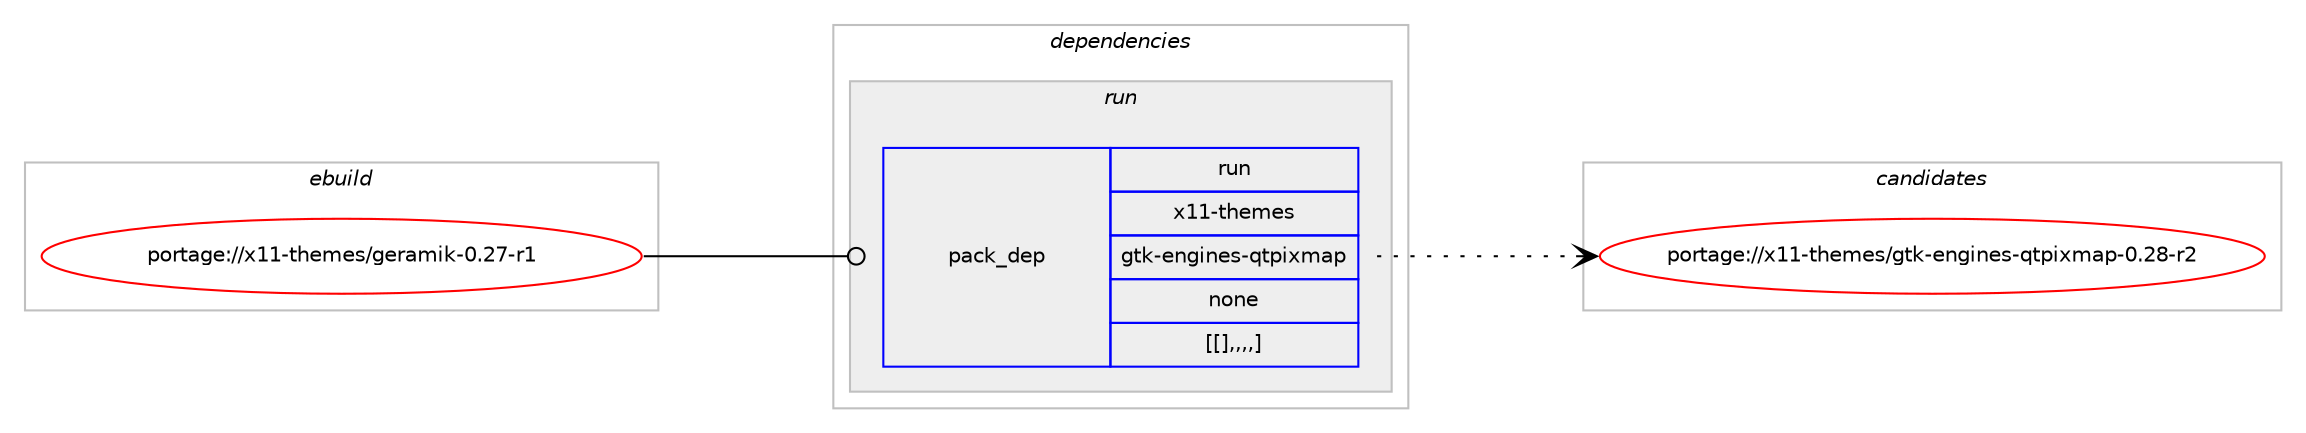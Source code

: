 digraph prolog {

# *************
# Graph options
# *************

newrank=true;
concentrate=true;
compound=true;
graph [rankdir=LR,fontname=Helvetica,fontsize=10,ranksep=1.5];#, ranksep=2.5, nodesep=0.2];
edge  [arrowhead=vee];
node  [fontname=Helvetica,fontsize=10];

# **********
# The ebuild
# **********

subgraph cluster_leftcol {
color=gray;
label=<<i>ebuild</i>>;
id [label="portage://x11-themes/geramik-0.27-r1", color=red, width=4, href="../x11-themes/geramik-0.27-r1.svg"];
}

# ****************
# The dependencies
# ****************

subgraph cluster_midcol {
color=gray;
label=<<i>dependencies</i>>;
subgraph cluster_compile {
fillcolor="#eeeeee";
style=filled;
label=<<i>compile</i>>;
}
subgraph cluster_compileandrun {
fillcolor="#eeeeee";
style=filled;
label=<<i>compile and run</i>>;
}
subgraph cluster_run {
fillcolor="#eeeeee";
style=filled;
label=<<i>run</i>>;
subgraph pack355099 {
dependency486931 [label=<<TABLE BORDER="0" CELLBORDER="1" CELLSPACING="0" CELLPADDING="4" WIDTH="220"><TR><TD ROWSPAN="6" CELLPADDING="30">pack_dep</TD></TR><TR><TD WIDTH="110">run</TD></TR><TR><TD>x11-themes</TD></TR><TR><TD>gtk-engines-qtpixmap</TD></TR><TR><TD>none</TD></TR><TR><TD>[[],,,,]</TD></TR></TABLE>>, shape=none, color=blue];
}
id:e -> dependency486931:w [weight=20,style="solid",arrowhead="odot"];
}
}

# **************
# The candidates
# **************

subgraph cluster_choices {
rank=same;
color=gray;
label=<<i>candidates</i>>;

subgraph choice355099 {
color=black;
nodesep=1;
choice1204949451161041011091011154710311610745101110103105110101115451131161121051201099711245484650564511450 [label="portage://x11-themes/gtk-engines-qtpixmap-0.28-r2", color=red, width=4,href="../x11-themes/gtk-engines-qtpixmap-0.28-r2.svg"];
dependency486931:e -> choice1204949451161041011091011154710311610745101110103105110101115451131161121051201099711245484650564511450:w [style=dotted,weight="100"];
}
}

}
